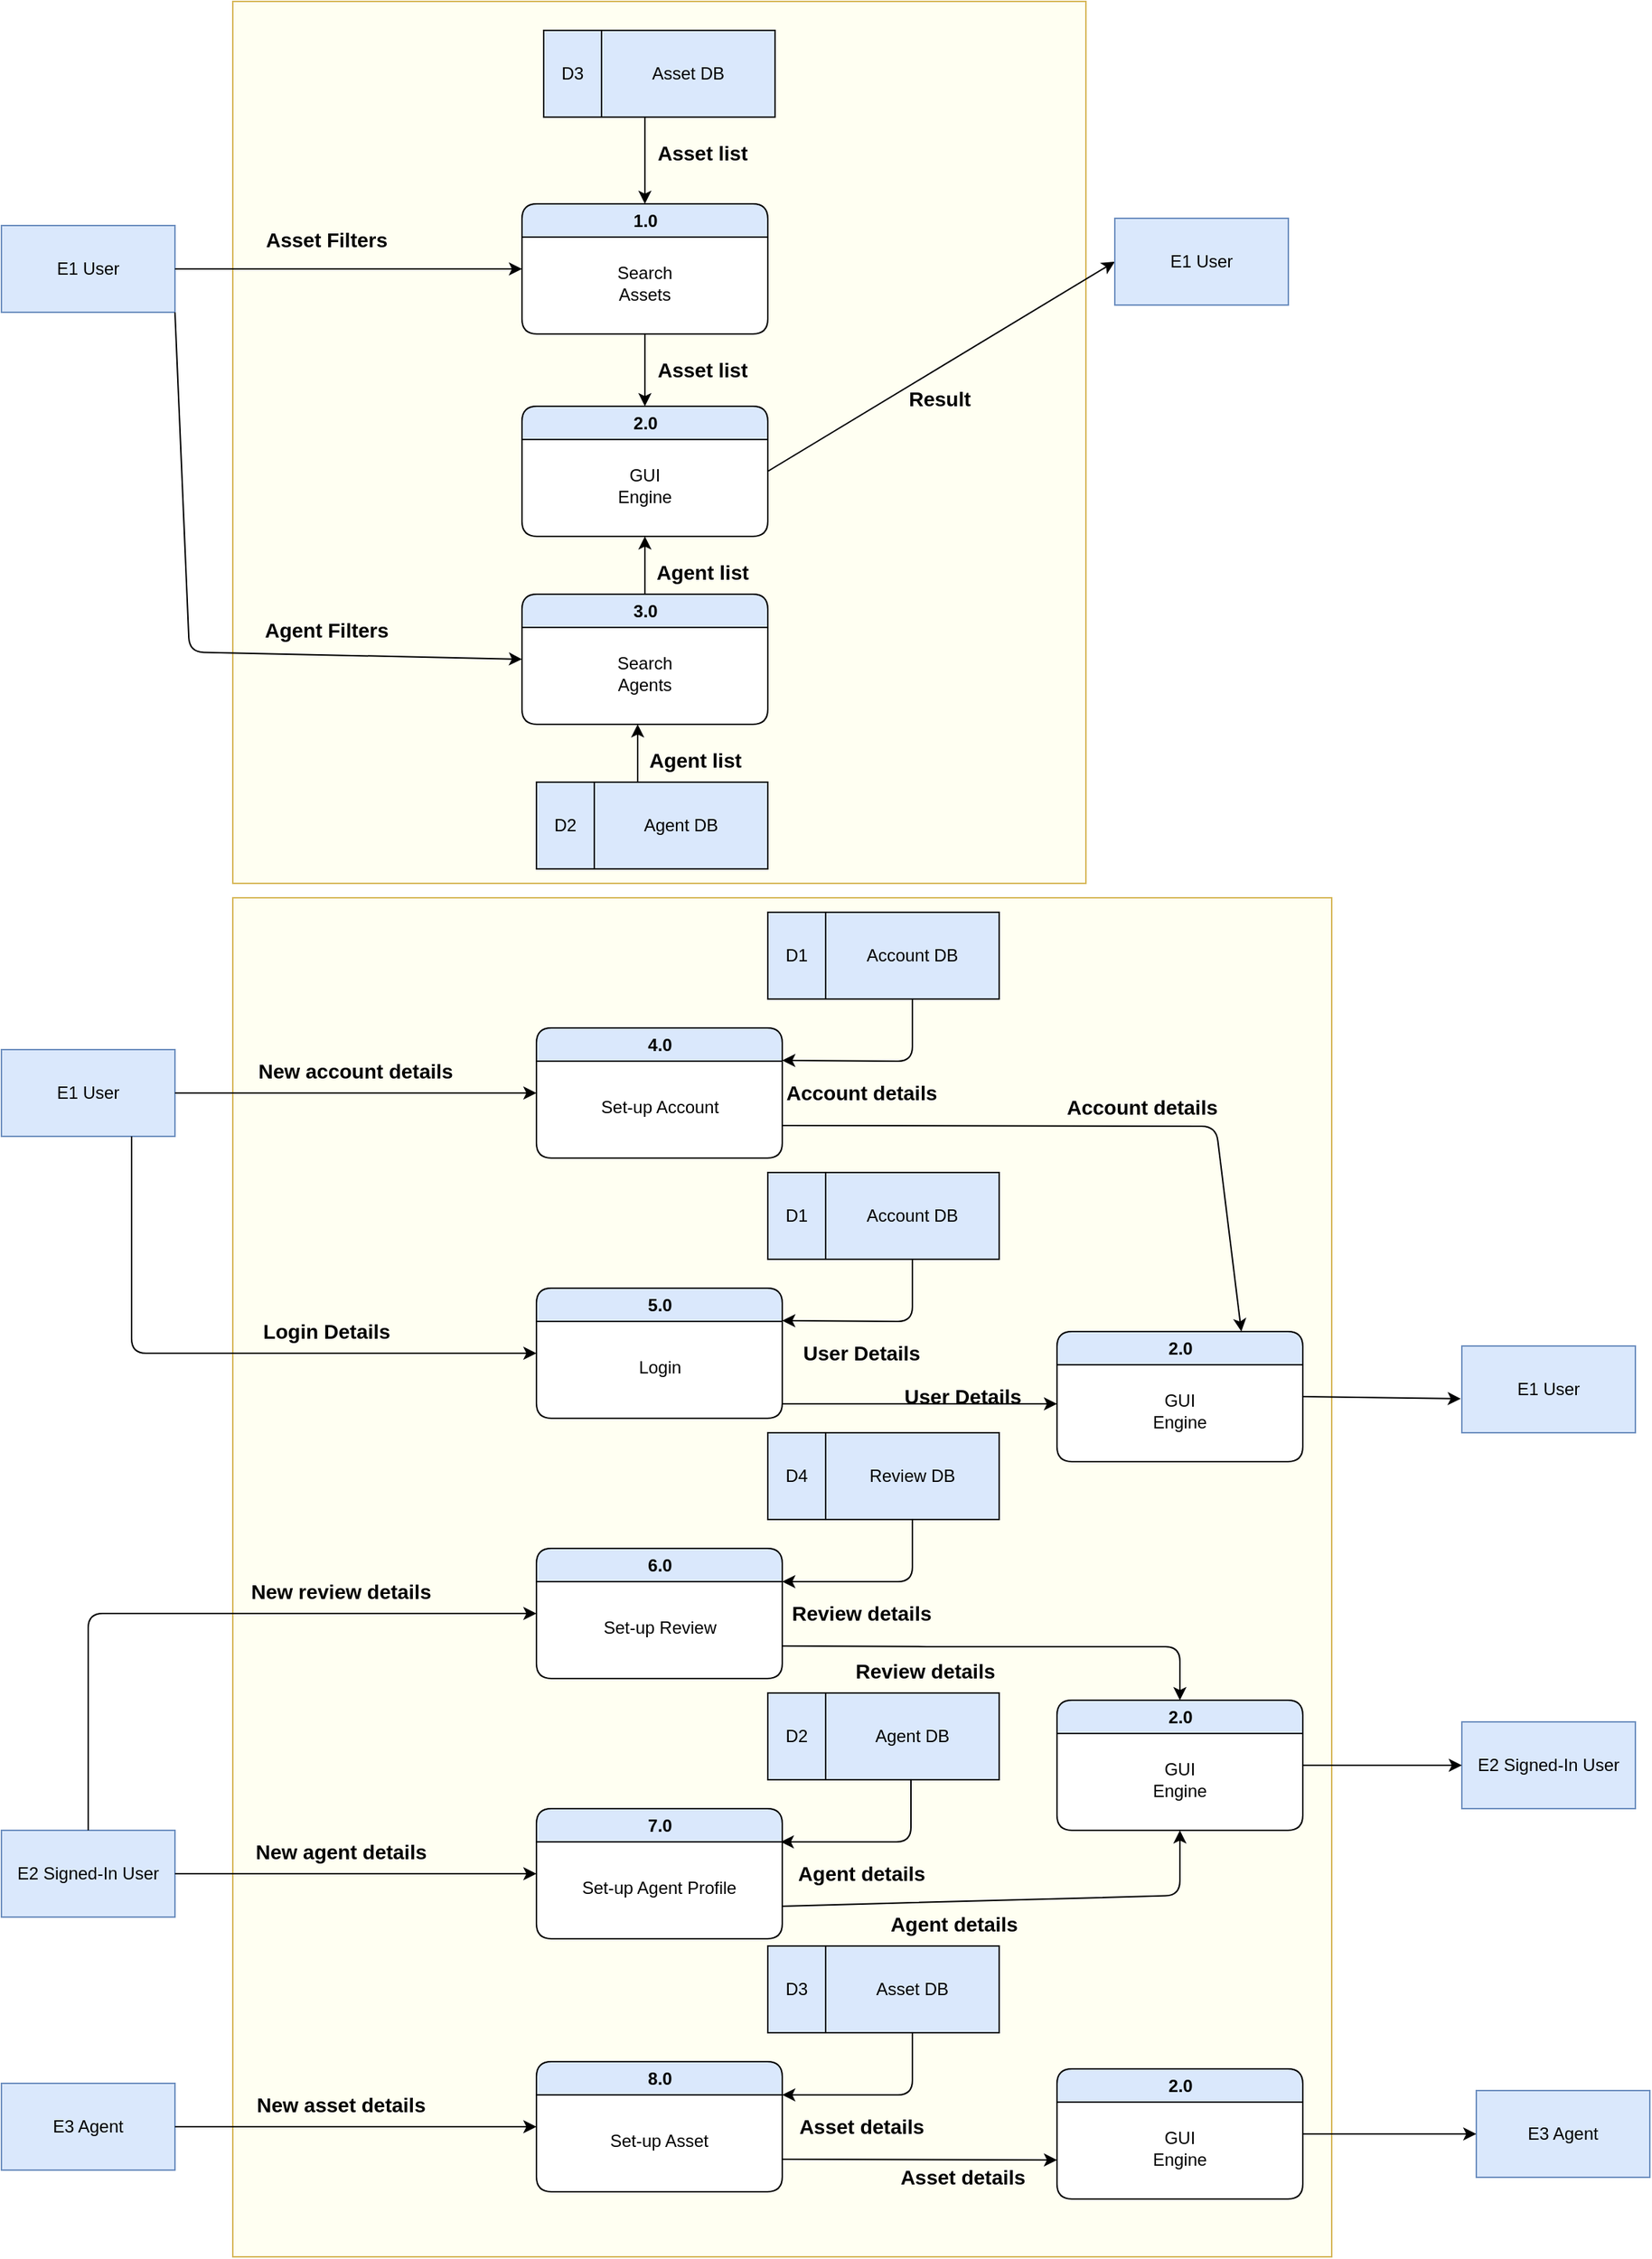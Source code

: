 <mxfile version="15.7.3" type="device"><diagram id="pfqC3sN2CG532dpafgo0" name="‫עמוד-1‬"><mxGraphModel dx="2331" dy="1923" grid="1" gridSize="10" guides="1" tooltips="1" connect="1" arrows="1" fold="1" page="1" pageScale="1" pageWidth="827" pageHeight="1169" math="0" shadow="0"><root><mxCell id="0"/><mxCell id="1" parent="0"/><mxCell id="X25461zK1jrzzDECw3RX-100" value="" style="rounded=0;whiteSpace=wrap;html=1;glass=0;fontFamily=Helvetica;fontSize=14;strokeColor=#d6b656;fillColor=#FFFFF2;verticalAlign=middle;" parent="1" vertex="1"><mxGeometry x="-10" y="180" width="760" height="940" as="geometry"/></mxCell><mxCell id="X25461zK1jrzzDECw3RX-99" value="" style="rounded=0;whiteSpace=wrap;html=1;glass=0;fontFamily=Helvetica;fontSize=14;strokeColor=#d6b656;fillColor=#FFFFF2;verticalAlign=middle;" parent="1" vertex="1"><mxGeometry x="-10" y="-440" width="590" height="610" as="geometry"/></mxCell><mxCell id="X25461zK1jrzzDECw3RX-38" value="Asset list" style="text;html=1;strokeColor=none;fillColor=none;align=center;verticalAlign=middle;whiteSpace=wrap;rounded=0;glass=0;fontStyle=1;fontSize=14;fontFamily=Helvetica;" parent="1" vertex="1"><mxGeometry x="250" y="-200" width="130" height="30" as="geometry"/></mxCell><mxCell id="X25461zK1jrzzDECw3RX-1" value="E1 User" style="rounded=0;whiteSpace=wrap;html=1;fillColor=#dae8fc;strokeColor=#6c8ebf;" parent="1" vertex="1"><mxGeometry x="-170" y="-285" width="120" height="60" as="geometry"/></mxCell><mxCell id="X25461zK1jrzzDECw3RX-11" value="Asset DB" style="rounded=0;whiteSpace=wrap;html=1;strokeColor=#000000;fillColor=#dae8fc;" parent="1" vertex="1"><mxGeometry x="245" y="-420" width="120" height="60" as="geometry"/></mxCell><mxCell id="X25461zK1jrzzDECw3RX-12" value="D3" style="rounded=0;whiteSpace=wrap;html=1;strokeColor=#000000;fillColor=#dae8fc;" parent="1" vertex="1"><mxGeometry x="205" y="-420" width="40" height="60" as="geometry"/></mxCell><mxCell id="X25461zK1jrzzDECw3RX-15" value="E2 Signed-In User" style="rounded=0;whiteSpace=wrap;html=1;fillColor=#dae8fc;strokeColor=#6c8ebf;" parent="1" vertex="1"><mxGeometry x="-170" y="825" width="120" height="60" as="geometry"/></mxCell><mxCell id="X25461zK1jrzzDECw3RX-16" value="E3 Agent" style="rounded=0;whiteSpace=wrap;html=1;fillColor=#dae8fc;strokeColor=#6c8ebf;" parent="1" vertex="1"><mxGeometry x="-170" y="1000" width="120" height="60" as="geometry"/></mxCell><mxCell id="X25461zK1jrzzDECw3RX-19" value="1.0" style="swimlane;rounded=1;glass=0;strokeColor=#000000;fillColor=#dae8fc;verticalAlign=middle;html=1;swimlaneFillColor=default;startSize=23;" parent="1" vertex="1"><mxGeometry x="190" y="-300" width="170" height="90" as="geometry"/></mxCell><mxCell id="X25461zK1jrzzDECw3RX-20" value="Search Assets" style="text;html=1;strokeColor=none;fillColor=none;align=center;verticalAlign=middle;whiteSpace=wrap;rounded=0;glass=0;" parent="X25461zK1jrzzDECw3RX-19" vertex="1"><mxGeometry x="55" y="40" width="60" height="30" as="geometry"/></mxCell><mxCell id="X25461zK1jrzzDECw3RX-25" value="" style="endArrow=classic;html=1;rounded=0;exitX=1;exitY=0.5;exitDx=0;exitDy=0;entryX=0;entryY=0.5;entryDx=0;entryDy=0;" parent="1" source="X25461zK1jrzzDECw3RX-1" target="X25461zK1jrzzDECw3RX-19" edge="1"><mxGeometry width="50" height="50" relative="1" as="geometry"><mxPoint x="100" y="-160" as="sourcePoint"/><mxPoint x="150" y="-210" as="targetPoint"/></mxGeometry></mxCell><mxCell id="X25461zK1jrzzDECw3RX-26" value="" style="endArrow=classic;html=1;rounded=0;entryX=0.5;entryY=0;entryDx=0;entryDy=0;exitX=0.25;exitY=1;exitDx=0;exitDy=0;" parent="1" source="X25461zK1jrzzDECw3RX-11" target="X25461zK1jrzzDECw3RX-19" edge="1"><mxGeometry width="50" height="50" relative="1" as="geometry"><mxPoint x="530" y="-120" as="sourcePoint"/><mxPoint x="530" y="-180.0" as="targetPoint"/></mxGeometry></mxCell><mxCell id="X25461zK1jrzzDECw3RX-27" value="Asset Filters" style="text;html=1;strokeColor=none;fillColor=none;align=center;verticalAlign=middle;whiteSpace=wrap;rounded=0;glass=0;fontStyle=1;fontSize=14;fontFamily=Helvetica;" parent="1" vertex="1"><mxGeometry x="-10" y="-290" width="130" height="30" as="geometry"/></mxCell><mxCell id="X25461zK1jrzzDECw3RX-28" value="Asset list" style="text;html=1;strokeColor=none;fillColor=none;align=center;verticalAlign=middle;whiteSpace=wrap;rounded=0;glass=0;fontStyle=1;fontSize=14;fontFamily=Helvetica;" parent="1" vertex="1"><mxGeometry x="250" y="-350" width="130" height="30" as="geometry"/></mxCell><mxCell id="X25461zK1jrzzDECw3RX-33" value="2.0" style="swimlane;rounded=1;glass=0;strokeColor=#000000;fillColor=#dae8fc;verticalAlign=middle;html=1;swimlaneFillColor=default;startSize=23;" parent="1" vertex="1"><mxGeometry x="190" y="-160" width="170" height="90" as="geometry"/></mxCell><mxCell id="X25461zK1jrzzDECw3RX-34" value="GUI Engine" style="text;html=1;strokeColor=none;fillColor=none;align=center;verticalAlign=middle;whiteSpace=wrap;rounded=0;glass=0;" parent="X25461zK1jrzzDECw3RX-33" vertex="1"><mxGeometry x="55" y="40" width="60" height="30" as="geometry"/></mxCell><mxCell id="X25461zK1jrzzDECw3RX-35" value="" style="endArrow=classic;html=1;rounded=0;entryX=0;entryY=0.5;entryDx=0;entryDy=0;" parent="1" target="X25461zK1jrzzDECw3RX-37" edge="1"><mxGeometry width="50" height="50" relative="1" as="geometry"><mxPoint x="360" y="-115" as="sourcePoint"/><mxPoint x="10" y="-115" as="targetPoint"/></mxGeometry></mxCell><mxCell id="X25461zK1jrzzDECw3RX-36" value="" style="endArrow=classic;html=1;rounded=0;exitX=0.5;exitY=1;exitDx=0;exitDy=0;" parent="1" source="X25461zK1jrzzDECw3RX-19" target="X25461zK1jrzzDECw3RX-33" edge="1"><mxGeometry width="50" height="50" relative="1" as="geometry"><mxPoint x="40" y="-245.0" as="sourcePoint"/><mxPoint x="200" y="-245.0" as="targetPoint"/></mxGeometry></mxCell><mxCell id="X25461zK1jrzzDECw3RX-37" value="E1 User" style="rounded=0;whiteSpace=wrap;html=1;fillColor=#dae8fc;strokeColor=#6c8ebf;" parent="1" vertex="1"><mxGeometry x="600" y="-290" width="120" height="60" as="geometry"/></mxCell><mxCell id="X25461zK1jrzzDECw3RX-39" value="Result" style="text;html=1;strokeColor=none;fillColor=none;align=center;verticalAlign=middle;whiteSpace=wrap;rounded=0;glass=0;fontStyle=1;fontSize=14;fontFamily=Helvetica;" parent="1" vertex="1"><mxGeometry x="414" y="-180" width="130" height="30" as="geometry"/></mxCell><mxCell id="X25461zK1jrzzDECw3RX-40" value="Agent DB" style="rounded=0;whiteSpace=wrap;html=1;strokeColor=#000000;fillColor=#dae8fc;" parent="1" vertex="1"><mxGeometry x="240" y="100" width="120" height="60" as="geometry"/></mxCell><mxCell id="X25461zK1jrzzDECw3RX-41" value="D2" style="rounded=0;whiteSpace=wrap;html=1;strokeColor=#000000;fillColor=#dae8fc;" parent="1" vertex="1"><mxGeometry x="200" y="100" width="40" height="60" as="geometry"/></mxCell><mxCell id="X25461zK1jrzzDECw3RX-42" value="New account details" style="text;html=1;strokeColor=none;fillColor=none;align=center;verticalAlign=middle;whiteSpace=wrap;rounded=0;glass=0;fontStyle=1;fontSize=14;fontFamily=Helvetica;" parent="1" vertex="1"><mxGeometry y="285" width="150" height="30" as="geometry"/></mxCell><mxCell id="X25461zK1jrzzDECw3RX-43" value="3.0" style="swimlane;rounded=1;glass=0;strokeColor=#000000;fillColor=#dae8fc;verticalAlign=middle;html=1;swimlaneFillColor=default;startSize=23;" parent="1" vertex="1"><mxGeometry x="190" y="-30" width="170" height="90" as="geometry"/></mxCell><mxCell id="X25461zK1jrzzDECw3RX-44" value="Search Agents" style="text;html=1;strokeColor=none;fillColor=none;align=center;verticalAlign=middle;whiteSpace=wrap;rounded=0;glass=0;" parent="X25461zK1jrzzDECw3RX-43" vertex="1"><mxGeometry x="55" y="40" width="60" height="30" as="geometry"/></mxCell><mxCell id="X25461zK1jrzzDECw3RX-45" value="Agent list" style="text;html=1;strokeColor=none;fillColor=none;align=center;verticalAlign=middle;whiteSpace=wrap;rounded=0;glass=0;fontStyle=1;fontSize=14;fontFamily=Helvetica;" parent="1" vertex="1"><mxGeometry x="250" y="-60" width="130" height="30" as="geometry"/></mxCell><mxCell id="X25461zK1jrzzDECw3RX-46" value="" style="endArrow=classic;html=1;rounded=0;entryX=0.5;entryY=1;entryDx=0;entryDy=0;exitX=0.5;exitY=0;exitDx=0;exitDy=0;" parent="1" source="X25461zK1jrzzDECw3RX-43" target="X25461zK1jrzzDECw3RX-33" edge="1"><mxGeometry width="50" height="50" relative="1" as="geometry"><mxPoint x="100" y="90" as="sourcePoint"/><mxPoint x="430" y="2.274e-13" as="targetPoint"/></mxGeometry></mxCell><mxCell id="X25461zK1jrzzDECw3RX-47" value="" style="endArrow=classic;html=1;rounded=0;entryX=0.5;entryY=1;entryDx=0;entryDy=0;exitX=0.25;exitY=0;exitDx=0;exitDy=0;" parent="1" source="X25461zK1jrzzDECw3RX-40" edge="1"><mxGeometry width="50" height="50" relative="1" as="geometry"><mxPoint x="425" y="130" as="sourcePoint"/><mxPoint x="270" y="60" as="targetPoint"/></mxGeometry></mxCell><mxCell id="X25461zK1jrzzDECw3RX-48" value="" style="endArrow=classic;html=1;rounded=1;exitX=1;exitY=1;exitDx=0;exitDy=0;entryX=0;entryY=0.5;entryDx=0;entryDy=0;" parent="1" source="X25461zK1jrzzDECw3RX-1" target="X25461zK1jrzzDECw3RX-43" edge="1"><mxGeometry width="50" height="50" relative="1" as="geometry"><mxPoint x="-40" y="-245.0" as="sourcePoint"/><mxPoint x="200" y="-245.0" as="targetPoint"/><Array as="points"><mxPoint x="-40" y="10"/></Array></mxGeometry></mxCell><mxCell id="X25461zK1jrzzDECw3RX-49" value="Agent Filters" style="text;html=1;strokeColor=none;fillColor=none;align=center;verticalAlign=middle;whiteSpace=wrap;rounded=0;glass=0;fontStyle=1;fontSize=14;fontFamily=Helvetica;" parent="1" vertex="1"><mxGeometry x="-10" y="-20" width="130" height="30" as="geometry"/></mxCell><mxCell id="X25461zK1jrzzDECw3RX-50" value="Agent list" style="text;html=1;strokeColor=none;fillColor=none;align=center;verticalAlign=middle;whiteSpace=wrap;rounded=0;glass=0;fontStyle=1;fontSize=14;fontFamily=Helvetica;" parent="1" vertex="1"><mxGeometry x="245" y="70" width="130" height="30" as="geometry"/></mxCell><mxCell id="X25461zK1jrzzDECw3RX-51" value="E1 User" style="rounded=0;whiteSpace=wrap;html=1;fillColor=#dae8fc;strokeColor=#6c8ebf;" parent="1" vertex="1"><mxGeometry x="-170" y="285" width="120" height="60" as="geometry"/></mxCell><mxCell id="X25461zK1jrzzDECw3RX-53" value="4.0" style="swimlane;rounded=1;glass=0;strokeColor=#000000;fillColor=#dae8fc;verticalAlign=middle;html=1;swimlaneFillColor=default;startSize=23;" parent="1" vertex="1"><mxGeometry x="200" y="270" width="170" height="90" as="geometry"/></mxCell><mxCell id="X25461zK1jrzzDECw3RX-54" value="Set-up Account" style="text;html=1;strokeColor=none;fillColor=none;align=center;verticalAlign=middle;whiteSpace=wrap;rounded=0;glass=0;" parent="X25461zK1jrzzDECw3RX-53" vertex="1"><mxGeometry x="42.5" y="40" width="85" height="30" as="geometry"/></mxCell><mxCell id="X25461zK1jrzzDECw3RX-55" value="Account DB" style="rounded=0;whiteSpace=wrap;html=1;strokeColor=#000000;fillColor=#dae8fc;" parent="1" vertex="1"><mxGeometry x="400" y="190" width="120" height="60" as="geometry"/></mxCell><mxCell id="X25461zK1jrzzDECw3RX-56" value="D1" style="rounded=0;whiteSpace=wrap;html=1;strokeColor=#000000;fillColor=#dae8fc;" parent="1" vertex="1"><mxGeometry x="360" y="190" width="40" height="60" as="geometry"/></mxCell><mxCell id="X25461zK1jrzzDECw3RX-57" value="" style="endArrow=classic;html=1;rounded=0;exitX=1;exitY=0.5;exitDx=0;exitDy=0;entryX=0;entryY=0.5;entryDx=0;entryDy=0;" parent="1" source="X25461zK1jrzzDECw3RX-51" target="X25461zK1jrzzDECw3RX-53" edge="1"><mxGeometry width="50" height="50" relative="1" as="geometry"><mxPoint x="-40" y="-245.0" as="sourcePoint"/><mxPoint x="200" y="-245.0" as="targetPoint"/></mxGeometry></mxCell><mxCell id="X25461zK1jrzzDECw3RX-59" value="Account details" style="text;html=1;strokeColor=none;fillColor=none;align=center;verticalAlign=middle;whiteSpace=wrap;rounded=0;glass=0;fontStyle=1;fontSize=14;fontFamily=Helvetica;" parent="1" vertex="1"><mxGeometry x="350" y="300" width="150" height="30" as="geometry"/></mxCell><mxCell id="X25461zK1jrzzDECw3RX-64" value="Login Details" style="text;html=1;strokeColor=none;fillColor=none;align=center;verticalAlign=middle;whiteSpace=wrap;rounded=0;glass=0;fontStyle=1;fontSize=14;fontFamily=Helvetica;" parent="1" vertex="1"><mxGeometry x="-20" y="465" width="150" height="30" as="geometry"/></mxCell><mxCell id="X25461zK1jrzzDECw3RX-65" value="5.0" style="swimlane;rounded=1;glass=0;strokeColor=#000000;fillColor=#dae8fc;verticalAlign=middle;html=1;swimlaneFillColor=default;startSize=23;" parent="1" vertex="1"><mxGeometry x="200" y="450" width="170" height="90" as="geometry"/></mxCell><mxCell id="X25461zK1jrzzDECw3RX-66" value="Login" style="text;html=1;strokeColor=none;fillColor=none;align=center;verticalAlign=middle;whiteSpace=wrap;rounded=0;glass=0;" parent="X25461zK1jrzzDECw3RX-65" vertex="1"><mxGeometry x="42.5" y="40" width="85" height="30" as="geometry"/></mxCell><mxCell id="X25461zK1jrzzDECw3RX-67" value="Account DB" style="rounded=0;whiteSpace=wrap;html=1;strokeColor=#000000;fillColor=#dae8fc;" parent="1" vertex="1"><mxGeometry x="400" y="370" width="120" height="60" as="geometry"/></mxCell><mxCell id="X25461zK1jrzzDECw3RX-68" value="D1" style="rounded=0;whiteSpace=wrap;html=1;strokeColor=#000000;fillColor=#dae8fc;" parent="1" vertex="1"><mxGeometry x="360" y="370" width="40" height="60" as="geometry"/></mxCell><mxCell id="X25461zK1jrzzDECw3RX-69" value="" style="endArrow=classic;html=1;rounded=1;exitX=0.75;exitY=1;exitDx=0;exitDy=0;entryX=0;entryY=0.5;entryDx=0;entryDy=0;" parent="1" source="X25461zK1jrzzDECw3RX-51" target="X25461zK1jrzzDECw3RX-65" edge="1"><mxGeometry width="50" height="50" relative="1" as="geometry"><mxPoint x="-50" y="495" as="sourcePoint"/><mxPoint x="200" y="-65.0" as="targetPoint"/><Array as="points"><mxPoint x="-80" y="495"/></Array></mxGeometry></mxCell><mxCell id="X25461zK1jrzzDECw3RX-71" value="User Details" style="text;html=1;strokeColor=none;fillColor=none;align=center;verticalAlign=middle;whiteSpace=wrap;rounded=0;glass=0;fontStyle=1;fontSize=14;fontFamily=Helvetica;" parent="1" vertex="1"><mxGeometry x="350" y="480" width="150" height="30" as="geometry"/></mxCell><mxCell id="X25461zK1jrzzDECw3RX-73" value="7.0" style="swimlane;rounded=1;glass=0;strokeColor=#000000;fillColor=#dae8fc;verticalAlign=middle;html=1;swimlaneFillColor=default;startSize=23;" parent="1" vertex="1"><mxGeometry x="200" y="810" width="170" height="90" as="geometry"/></mxCell><mxCell id="X25461zK1jrzzDECw3RX-74" value="Set-up Agent Profile" style="text;html=1;strokeColor=none;fillColor=none;align=center;verticalAlign=middle;whiteSpace=wrap;rounded=0;glass=0;" parent="X25461zK1jrzzDECw3RX-73" vertex="1"><mxGeometry x="26.25" y="40" width="117.5" height="30" as="geometry"/></mxCell><mxCell id="X25461zK1jrzzDECw3RX-75" value="Agent DB" style="rounded=0;whiteSpace=wrap;html=1;strokeColor=#000000;fillColor=#dae8fc;" parent="1" vertex="1"><mxGeometry x="400" y="730" width="120" height="60" as="geometry"/></mxCell><mxCell id="X25461zK1jrzzDECw3RX-76" value="D2" style="rounded=0;whiteSpace=wrap;html=1;strokeColor=#000000;fillColor=#dae8fc;" parent="1" vertex="1"><mxGeometry x="360" y="730" width="40" height="60" as="geometry"/></mxCell><mxCell id="X25461zK1jrzzDECw3RX-78" value="Agent details" style="text;html=1;strokeColor=none;fillColor=none;align=center;verticalAlign=middle;whiteSpace=wrap;rounded=0;glass=0;fontStyle=1;fontSize=14;fontFamily=Helvetica;" parent="1" vertex="1"><mxGeometry x="350" y="840" width="150" height="30" as="geometry"/></mxCell><mxCell id="X25461zK1jrzzDECw3RX-79" value="" style="endArrow=classic;html=1;rounded=0;exitX=1;exitY=0.5;exitDx=0;exitDy=0;entryX=0;entryY=0.5;entryDx=0;entryDy=0;" parent="1" source="X25461zK1jrzzDECw3RX-15" target="X25461zK1jrzzDECw3RX-73" edge="1"><mxGeometry width="50" height="50" relative="1" as="geometry"><mxPoint x="-40" y="505" as="sourcePoint"/><mxPoint x="210" y="505" as="targetPoint"/></mxGeometry></mxCell><mxCell id="X25461zK1jrzzDECw3RX-80" value="New agent details" style="text;html=1;strokeColor=none;fillColor=none;align=center;verticalAlign=middle;whiteSpace=wrap;rounded=0;glass=0;fontStyle=1;fontSize=14;fontFamily=Helvetica;" parent="1" vertex="1"><mxGeometry x="-10" y="825" width="150" height="30" as="geometry"/></mxCell><mxCell id="X25461zK1jrzzDECw3RX-81" value="8.0" style="swimlane;rounded=1;glass=0;strokeColor=#000000;fillColor=#dae8fc;verticalAlign=middle;html=1;swimlaneFillColor=default;startSize=23;" parent="1" vertex="1"><mxGeometry x="200" y="985" width="170" height="90" as="geometry"/></mxCell><mxCell id="X25461zK1jrzzDECw3RX-82" value="Set-up Asset" style="text;html=1;strokeColor=none;fillColor=none;align=center;verticalAlign=middle;whiteSpace=wrap;rounded=0;glass=0;" parent="X25461zK1jrzzDECw3RX-81" vertex="1"><mxGeometry x="26.25" y="40" width="117.5" height="30" as="geometry"/></mxCell><mxCell id="X25461zK1jrzzDECw3RX-83" value="Asset DB" style="rounded=0;whiteSpace=wrap;html=1;strokeColor=#000000;fillColor=#dae8fc;" parent="1" vertex="1"><mxGeometry x="400" y="905" width="120" height="60" as="geometry"/></mxCell><mxCell id="X25461zK1jrzzDECw3RX-84" value="D3" style="rounded=0;whiteSpace=wrap;html=1;strokeColor=#000000;fillColor=#dae8fc;" parent="1" vertex="1"><mxGeometry x="360" y="905" width="40" height="60" as="geometry"/></mxCell><mxCell id="X25461zK1jrzzDECw3RX-86" value="Asset details" style="text;html=1;strokeColor=none;fillColor=none;align=center;verticalAlign=middle;whiteSpace=wrap;rounded=0;glass=0;fontStyle=1;fontSize=14;fontFamily=Helvetica;" parent="1" vertex="1"><mxGeometry x="350" y="1015" width="150" height="30" as="geometry"/></mxCell><mxCell id="X25461zK1jrzzDECw3RX-87" value="" style="endArrow=classic;html=1;rounded=0;exitX=1;exitY=0.5;exitDx=0;exitDy=0;entryX=0;entryY=0.5;entryDx=0;entryDy=0;" parent="1" source="X25461zK1jrzzDECw3RX-16" target="X25461zK1jrzzDECw3RX-81" edge="1"><mxGeometry width="50" height="50" relative="1" as="geometry"><mxPoint x="-40" y="865" as="sourcePoint"/><mxPoint x="210" y="865" as="targetPoint"/></mxGeometry></mxCell><mxCell id="X25461zK1jrzzDECw3RX-88" value="New asset details" style="text;html=1;strokeColor=none;fillColor=none;align=center;verticalAlign=middle;whiteSpace=wrap;rounded=0;glass=0;fontStyle=1;fontSize=14;fontFamily=Helvetica;" parent="1" vertex="1"><mxGeometry x="-10" y="1000" width="150" height="30" as="geometry"/></mxCell><mxCell id="X25461zK1jrzzDECw3RX-89" value="New review details" style="text;html=1;strokeColor=none;fillColor=none;align=center;verticalAlign=middle;whiteSpace=wrap;rounded=0;glass=0;fontStyle=1;fontSize=14;fontFamily=Helvetica;" parent="1" vertex="1"><mxGeometry x="-10" y="645" width="150" height="30" as="geometry"/></mxCell><mxCell id="X25461zK1jrzzDECw3RX-90" value="6.0" style="swimlane;rounded=1;glass=0;strokeColor=#000000;fillColor=#dae8fc;verticalAlign=middle;html=1;swimlaneFillColor=default;startSize=23;" parent="1" vertex="1"><mxGeometry x="200" y="630" width="170" height="90" as="geometry"/></mxCell><mxCell id="X25461zK1jrzzDECw3RX-91" value="Set-up Review" style="text;html=1;strokeColor=none;fillColor=none;align=center;verticalAlign=middle;whiteSpace=wrap;rounded=0;glass=0;" parent="X25461zK1jrzzDECw3RX-90" vertex="1"><mxGeometry x="42.5" y="40" width="85" height="30" as="geometry"/></mxCell><mxCell id="X25461zK1jrzzDECw3RX-92" value="Review DB" style="rounded=0;whiteSpace=wrap;html=1;strokeColor=#000000;fillColor=#dae8fc;" parent="1" vertex="1"><mxGeometry x="400" y="550" width="120" height="60" as="geometry"/></mxCell><mxCell id="X25461zK1jrzzDECw3RX-93" value="D4" style="rounded=0;whiteSpace=wrap;html=1;strokeColor=#000000;fillColor=#dae8fc;" parent="1" vertex="1"><mxGeometry x="360" y="550" width="40" height="60" as="geometry"/></mxCell><mxCell id="X25461zK1jrzzDECw3RX-95" value="Review details" style="text;html=1;strokeColor=none;fillColor=none;align=center;verticalAlign=middle;whiteSpace=wrap;rounded=0;glass=0;fontStyle=1;fontSize=14;fontFamily=Helvetica;" parent="1" vertex="1"><mxGeometry x="350" y="660" width="150" height="30" as="geometry"/></mxCell><mxCell id="X25461zK1jrzzDECw3RX-96" value="" style="endArrow=classic;html=1;rounded=1;exitX=0.5;exitY=0;exitDx=0;exitDy=0;entryX=0;entryY=0.5;entryDx=0;entryDy=0;" parent="1" source="X25461zK1jrzzDECw3RX-15" target="X25461zK1jrzzDECw3RX-90" edge="1"><mxGeometry width="50" height="50" relative="1" as="geometry"><mxPoint x="-70" y="355" as="sourcePoint"/><mxPoint x="210" y="505" as="targetPoint"/><Array as="points"><mxPoint x="-110" y="675"/></Array></mxGeometry></mxCell><mxCell id="O9-OPmbqO8UYLA9OAOrZ-1" value="" style="endArrow=classic;html=1;rounded=1;exitX=0.5;exitY=1;exitDx=0;exitDy=0;strokeColor=#000000;startArrow=none;entryX=1;entryY=0.25;entryDx=0;entryDy=0;" edge="1" parent="1" source="X25461zK1jrzzDECw3RX-55" target="X25461zK1jrzzDECw3RX-53"><mxGeometry width="50" height="50" relative="1" as="geometry"><mxPoint x="470.0" y="315" as="sourcePoint"/><mxPoint x="560" y="250" as="targetPoint"/><Array as="points"><mxPoint x="460" y="293"/></Array></mxGeometry></mxCell><mxCell id="O9-OPmbqO8UYLA9OAOrZ-2" value="" style="endArrow=classic;html=1;rounded=1;exitX=0.5;exitY=1;exitDx=0;exitDy=0;strokeColor=#000000;startArrow=none;entryX=1;entryY=0.25;entryDx=0;entryDy=0;" edge="1" parent="1" source="X25461zK1jrzzDECw3RX-67" target="X25461zK1jrzzDECw3RX-65"><mxGeometry width="50" height="50" relative="1" as="geometry"><mxPoint x="465.0" y="440" as="sourcePoint"/><mxPoint x="375.0" y="482.5" as="targetPoint"/><Array as="points"><mxPoint x="460" y="473"/></Array></mxGeometry></mxCell><mxCell id="O9-OPmbqO8UYLA9OAOrZ-3" value="" style="endArrow=classic;html=1;rounded=1;strokeColor=#000000;startArrow=none;exitX=0.5;exitY=1;exitDx=0;exitDy=0;" edge="1" parent="1" source="X25461zK1jrzzDECw3RX-92"><mxGeometry width="50" height="50" relative="1" as="geometry"><mxPoint x="460" y="600" as="sourcePoint"/><mxPoint x="370" y="653" as="targetPoint"/><Array as="points"><mxPoint x="460" y="653"/></Array></mxGeometry></mxCell><mxCell id="O9-OPmbqO8UYLA9OAOrZ-4" value="" style="endArrow=classic;html=1;rounded=1;strokeColor=#000000;startArrow=none;exitX=0.5;exitY=1;exitDx=0;exitDy=0;" edge="1" parent="1"><mxGeometry width="50" height="50" relative="1" as="geometry"><mxPoint x="460.0" y="965.0" as="sourcePoint"/><mxPoint x="370.0" y="1008" as="targetPoint"/><Array as="points"><mxPoint x="460" y="1008"/></Array></mxGeometry></mxCell><mxCell id="O9-OPmbqO8UYLA9OAOrZ-5" value="" style="endArrow=classic;html=1;rounded=1;strokeColor=#000000;startArrow=none;exitX=0.5;exitY=1;exitDx=0;exitDy=0;" edge="1" parent="1"><mxGeometry width="50" height="50" relative="1" as="geometry"><mxPoint x="459.0" y="790.0" as="sourcePoint"/><mxPoint x="369.0" y="833" as="targetPoint"/><Array as="points"><mxPoint x="459" y="833"/></Array></mxGeometry></mxCell><mxCell id="O9-OPmbqO8UYLA9OAOrZ-6" value="2.0" style="swimlane;rounded=1;glass=0;strokeColor=#000000;fillColor=#dae8fc;verticalAlign=middle;html=1;swimlaneFillColor=default;startSize=23;" vertex="1" parent="1"><mxGeometry x="560" y="480" width="170" height="90" as="geometry"/></mxCell><mxCell id="O9-OPmbqO8UYLA9OAOrZ-7" value="GUI Engine" style="text;html=1;strokeColor=none;fillColor=none;align=center;verticalAlign=middle;whiteSpace=wrap;rounded=0;glass=0;" vertex="1" parent="O9-OPmbqO8UYLA9OAOrZ-6"><mxGeometry x="55" y="40" width="60" height="30" as="geometry"/></mxCell><mxCell id="O9-OPmbqO8UYLA9OAOrZ-8" value="" style="endArrow=classic;html=1;rounded=1;exitX=1;exitY=0.75;exitDx=0;exitDy=0;strokeColor=#000000;startArrow=none;entryX=0.75;entryY=0;entryDx=0;entryDy=0;" edge="1" parent="1" source="X25461zK1jrzzDECw3RX-53" target="O9-OPmbqO8UYLA9OAOrZ-6"><mxGeometry width="50" height="50" relative="1" as="geometry"><mxPoint x="670.0" y="272" as="sourcePoint"/><mxPoint x="580.0" y="314.5" as="targetPoint"/><Array as="points"><mxPoint x="670" y="338"/></Array></mxGeometry></mxCell><mxCell id="O9-OPmbqO8UYLA9OAOrZ-9" value="" style="endArrow=classic;html=1;rounded=1;strokeColor=#000000;startArrow=none;" edge="1" parent="1"><mxGeometry width="50" height="50" relative="1" as="geometry"><mxPoint x="370" y="530" as="sourcePoint"/><mxPoint x="560" y="530" as="targetPoint"/><Array as="points"><mxPoint x="500" y="530"/></Array></mxGeometry></mxCell><mxCell id="O9-OPmbqO8UYLA9OAOrZ-10" value="" style="endArrow=classic;html=1;rounded=1;strokeColor=#000000;startArrow=none;exitX=1;exitY=0.75;exitDx=0;exitDy=0;entryX=0.5;entryY=1;entryDx=0;entryDy=0;" edge="1" parent="1" source="X25461zK1jrzzDECw3RX-73" target="O9-OPmbqO8UYLA9OAOrZ-22"><mxGeometry width="50" height="50" relative="1" as="geometry"><mxPoint x="410.0" y="800.0" as="sourcePoint"/><mxPoint x="550" y="870" as="targetPoint"/><Array as="points"><mxPoint x="645" y="870"/></Array></mxGeometry></mxCell><mxCell id="O9-OPmbqO8UYLA9OAOrZ-12" value="User Details" style="text;html=1;strokeColor=none;fillColor=none;align=center;verticalAlign=middle;whiteSpace=wrap;rounded=0;glass=0;fontStyle=1;fontSize=14;fontFamily=Helvetica;" vertex="1" parent="1"><mxGeometry x="420" y="510" width="150" height="30" as="geometry"/></mxCell><mxCell id="O9-OPmbqO8UYLA9OAOrZ-13" value="Account details" style="text;html=1;strokeColor=none;fillColor=none;align=center;verticalAlign=middle;whiteSpace=wrap;rounded=0;glass=0;fontStyle=1;fontSize=14;fontFamily=Helvetica;" vertex="1" parent="1"><mxGeometry x="544" y="310" width="150" height="30" as="geometry"/></mxCell><mxCell id="O9-OPmbqO8UYLA9OAOrZ-14" value="" style="endArrow=classic;html=1;rounded=1;strokeColor=#000000;startArrow=none;exitX=1;exitY=0.75;exitDx=0;exitDy=0;entryX=0.5;entryY=0;entryDx=0;entryDy=0;" edge="1" parent="1" source="X25461zK1jrzzDECw3RX-90" target="O9-OPmbqO8UYLA9OAOrZ-22"><mxGeometry width="50" height="50" relative="1" as="geometry"><mxPoint x="380" y="887.5" as="sourcePoint"/><mxPoint x="520" y="698" as="targetPoint"/><Array as="points"><mxPoint x="480" y="698"/><mxPoint x="645" y="698"/></Array></mxGeometry></mxCell><mxCell id="O9-OPmbqO8UYLA9OAOrZ-15" value="Review details" style="text;html=1;strokeColor=none;fillColor=none;align=center;verticalAlign=middle;whiteSpace=wrap;rounded=0;glass=0;fontStyle=1;fontSize=14;fontFamily=Helvetica;" vertex="1" parent="1"><mxGeometry x="394" y="700" width="150" height="30" as="geometry"/></mxCell><mxCell id="O9-OPmbqO8UYLA9OAOrZ-16" value="Agent details" style="text;html=1;strokeColor=none;fillColor=none;align=center;verticalAlign=middle;whiteSpace=wrap;rounded=0;glass=0;fontStyle=1;fontSize=14;fontFamily=Helvetica;" vertex="1" parent="1"><mxGeometry x="414" y="875" width="150" height="30" as="geometry"/></mxCell><mxCell id="O9-OPmbqO8UYLA9OAOrZ-17" value="Asset details" style="text;html=1;strokeColor=none;fillColor=none;align=center;verticalAlign=middle;whiteSpace=wrap;rounded=0;glass=0;fontStyle=1;fontSize=14;fontFamily=Helvetica;" vertex="1" parent="1"><mxGeometry x="420" y="1050" width="150" height="30" as="geometry"/></mxCell><mxCell id="O9-OPmbqO8UYLA9OAOrZ-18" value="E1 User" style="rounded=0;whiteSpace=wrap;html=1;fillColor=#dae8fc;strokeColor=#6c8ebf;" vertex="1" parent="1"><mxGeometry x="840" y="490" width="120" height="60" as="geometry"/></mxCell><mxCell id="O9-OPmbqO8UYLA9OAOrZ-19" value="E2 Signed-In User" style="rounded=0;whiteSpace=wrap;html=1;fillColor=#dae8fc;strokeColor=#6c8ebf;" vertex="1" parent="1"><mxGeometry x="840" y="750" width="120" height="60" as="geometry"/></mxCell><mxCell id="O9-OPmbqO8UYLA9OAOrZ-20" value="E3 Agent" style="rounded=0;whiteSpace=wrap;html=1;fillColor=#dae8fc;strokeColor=#6c8ebf;" vertex="1" parent="1"><mxGeometry x="850" y="1005" width="120" height="60" as="geometry"/></mxCell><mxCell id="O9-OPmbqO8UYLA9OAOrZ-21" value="" style="endArrow=classic;html=1;rounded=1;strokeColor=#000000;startArrow=none;exitX=1;exitY=0.5;exitDx=0;exitDy=0;entryX=-0.006;entryY=0.608;entryDx=0;entryDy=0;entryPerimeter=0;" edge="1" parent="1" source="O9-OPmbqO8UYLA9OAOrZ-6" target="O9-OPmbqO8UYLA9OAOrZ-18"><mxGeometry width="50" height="50" relative="1" as="geometry"><mxPoint x="750" y="714.58" as="sourcePoint"/><mxPoint x="810" y="675" as="targetPoint"/><Array as="points"/></mxGeometry></mxCell><mxCell id="O9-OPmbqO8UYLA9OAOrZ-22" value="2.0" style="swimlane;rounded=1;glass=0;strokeColor=#000000;fillColor=#dae8fc;verticalAlign=middle;html=1;swimlaneFillColor=default;startSize=23;" vertex="1" parent="1"><mxGeometry x="560" y="735" width="170" height="90" as="geometry"/></mxCell><mxCell id="O9-OPmbqO8UYLA9OAOrZ-23" value="GUI Engine" style="text;html=1;strokeColor=none;fillColor=none;align=center;verticalAlign=middle;whiteSpace=wrap;rounded=0;glass=0;" vertex="1" parent="O9-OPmbqO8UYLA9OAOrZ-22"><mxGeometry x="55" y="40" width="60" height="30" as="geometry"/></mxCell><mxCell id="O9-OPmbqO8UYLA9OAOrZ-24" value="2.0" style="swimlane;rounded=1;glass=0;strokeColor=#000000;fillColor=#dae8fc;verticalAlign=middle;html=1;swimlaneFillColor=default;startSize=23;" vertex="1" parent="1"><mxGeometry x="560" y="990" width="170" height="90" as="geometry"/></mxCell><mxCell id="O9-OPmbqO8UYLA9OAOrZ-25" value="GUI Engine" style="text;html=1;strokeColor=none;fillColor=none;align=center;verticalAlign=middle;whiteSpace=wrap;rounded=0;glass=0;" vertex="1" parent="O9-OPmbqO8UYLA9OAOrZ-24"><mxGeometry x="55" y="40" width="60" height="30" as="geometry"/></mxCell><mxCell id="O9-OPmbqO8UYLA9OAOrZ-26" value="" style="endArrow=classic;html=1;rounded=1;strokeColor=#000000;startArrow=none;exitX=1;exitY=0.75;exitDx=0;exitDy=0;" edge="1" parent="1" source="X25461zK1jrzzDECw3RX-81"><mxGeometry width="50" height="50" relative="1" as="geometry"><mxPoint x="380" y="887.5" as="sourcePoint"/><mxPoint x="560" y="1053" as="targetPoint"/><Array as="points"/></mxGeometry></mxCell><mxCell id="O9-OPmbqO8UYLA9OAOrZ-27" value="" style="endArrow=classic;html=1;rounded=1;strokeColor=#000000;startArrow=none;exitX=1;exitY=0.5;exitDx=0;exitDy=0;entryX=0;entryY=0.5;entryDx=0;entryDy=0;" edge="1" parent="1" source="O9-OPmbqO8UYLA9OAOrZ-22" target="O9-OPmbqO8UYLA9OAOrZ-19"><mxGeometry width="50" height="50" relative="1" as="geometry"><mxPoint x="740.0" y="685" as="sourcePoint"/><mxPoint x="859.28" y="686.48" as="targetPoint"/><Array as="points"/></mxGeometry></mxCell><mxCell id="O9-OPmbqO8UYLA9OAOrZ-28" value="" style="endArrow=classic;html=1;rounded=1;strokeColor=#000000;startArrow=none;exitX=1;exitY=0.5;exitDx=0;exitDy=0;entryX=0;entryY=0.5;entryDx=0;entryDy=0;" edge="1" parent="1" source="O9-OPmbqO8UYLA9OAOrZ-24" target="O9-OPmbqO8UYLA9OAOrZ-20"><mxGeometry width="50" height="50" relative="1" as="geometry"><mxPoint x="750.0" y="695" as="sourcePoint"/><mxPoint x="869.28" y="696.48" as="targetPoint"/><Array as="points"/></mxGeometry></mxCell></root></mxGraphModel></diagram></mxfile>